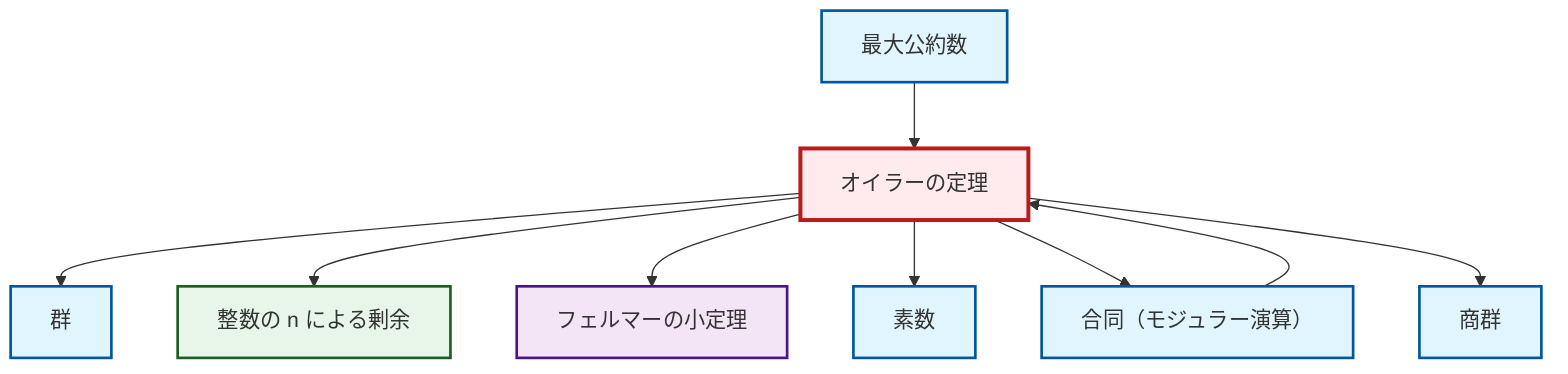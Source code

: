 graph TD
    classDef definition fill:#e1f5fe,stroke:#01579b,stroke-width:2px
    classDef theorem fill:#f3e5f5,stroke:#4a148c,stroke-width:2px
    classDef axiom fill:#fff3e0,stroke:#e65100,stroke-width:2px
    classDef example fill:#e8f5e9,stroke:#1b5e20,stroke-width:2px
    classDef current fill:#ffebee,stroke:#b71c1c,stroke-width:3px
    def-group["群"]:::definition
    def-quotient-group["商群"]:::definition
    def-prime["素数"]:::definition
    ex-quotient-integers-mod-n["整数の n による剰余"]:::example
    thm-fermat-little["フェルマーの小定理"]:::theorem
    thm-euler["オイラーの定理"]:::theorem
    def-congruence["合同（モジュラー演算）"]:::definition
    def-gcd["最大公約数"]:::definition
    thm-euler --> def-group
    thm-euler --> ex-quotient-integers-mod-n
    thm-euler --> thm-fermat-little
    thm-euler --> def-prime
    def-congruence --> thm-euler
    def-gcd --> thm-euler
    thm-euler --> def-congruence
    thm-euler --> def-quotient-group
    class thm-euler current